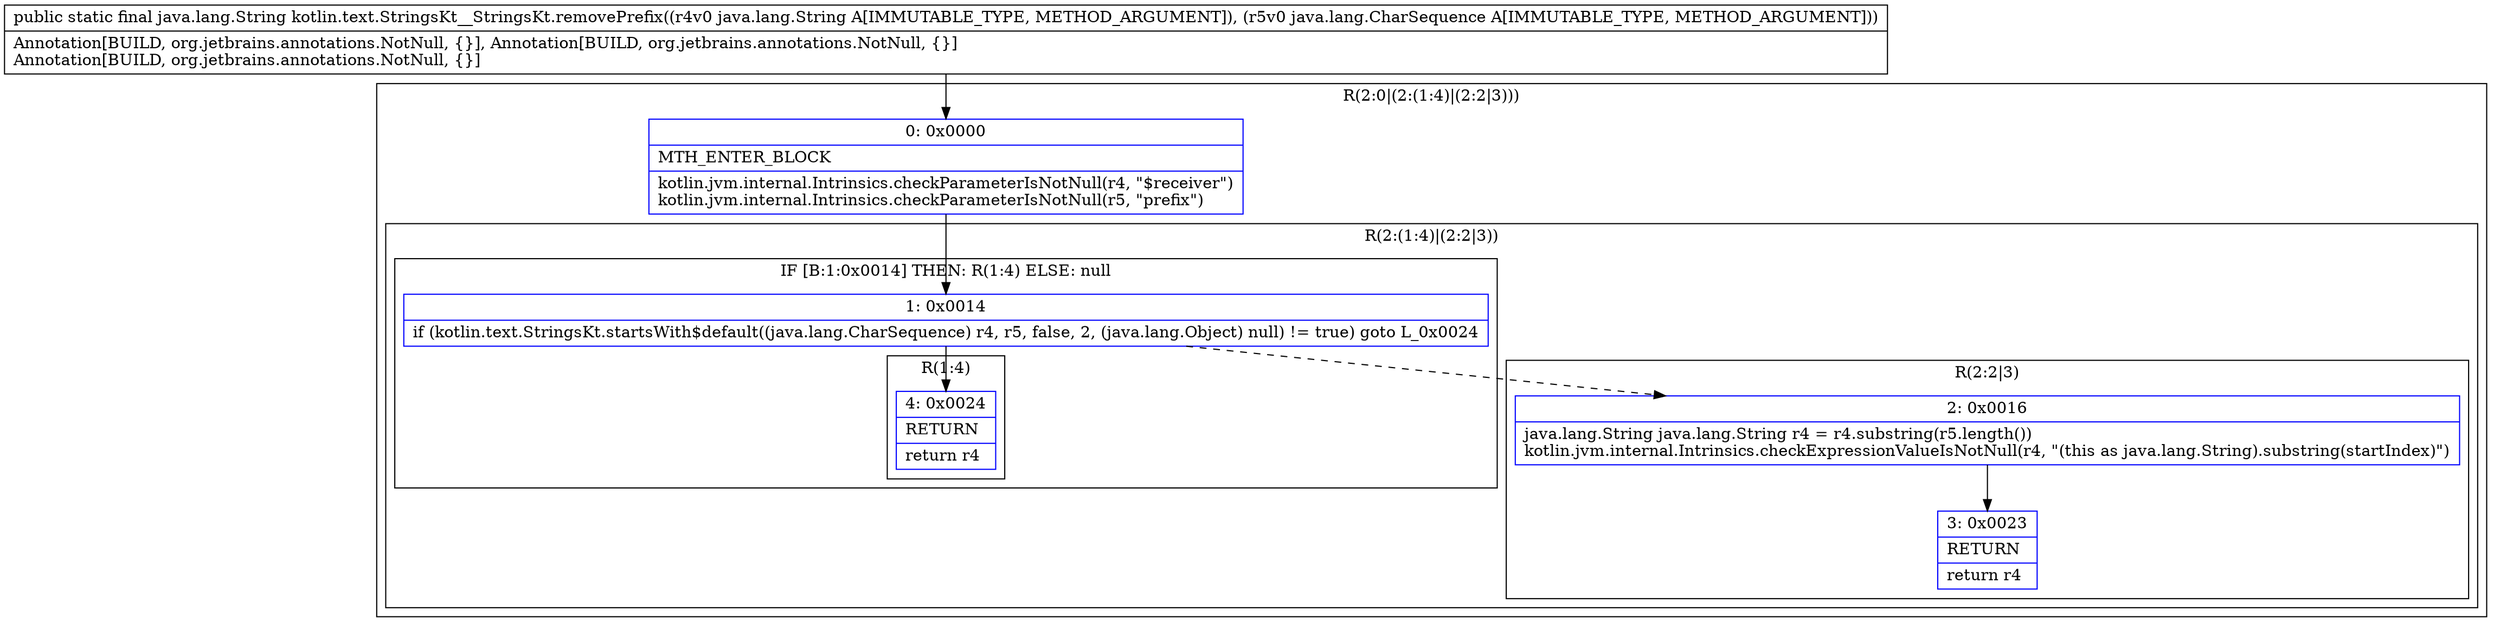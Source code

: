 digraph "CFG forkotlin.text.StringsKt__StringsKt.removePrefix(Ljava\/lang\/String;Ljava\/lang\/CharSequence;)Ljava\/lang\/String;" {
subgraph cluster_Region_893278407 {
label = "R(2:0|(2:(1:4)|(2:2|3)))";
node [shape=record,color=blue];
Node_0 [shape=record,label="{0\:\ 0x0000|MTH_ENTER_BLOCK\l|kotlin.jvm.internal.Intrinsics.checkParameterIsNotNull(r4, \"$receiver\")\lkotlin.jvm.internal.Intrinsics.checkParameterIsNotNull(r5, \"prefix\")\l}"];
subgraph cluster_Region_303358809 {
label = "R(2:(1:4)|(2:2|3))";
node [shape=record,color=blue];
subgraph cluster_IfRegion_264420605 {
label = "IF [B:1:0x0014] THEN: R(1:4) ELSE: null";
node [shape=record,color=blue];
Node_1 [shape=record,label="{1\:\ 0x0014|if (kotlin.text.StringsKt.startsWith$default((java.lang.CharSequence) r4, r5, false, 2, (java.lang.Object) null) != true) goto L_0x0024\l}"];
subgraph cluster_Region_1750386371 {
label = "R(1:4)";
node [shape=record,color=blue];
Node_4 [shape=record,label="{4\:\ 0x0024|RETURN\l|return r4\l}"];
}
}
subgraph cluster_Region_848192144 {
label = "R(2:2|3)";
node [shape=record,color=blue];
Node_2 [shape=record,label="{2\:\ 0x0016|java.lang.String java.lang.String r4 = r4.substring(r5.length())\lkotlin.jvm.internal.Intrinsics.checkExpressionValueIsNotNull(r4, \"(this as java.lang.String).substring(startIndex)\")\l}"];
Node_3 [shape=record,label="{3\:\ 0x0023|RETURN\l|return r4\l}"];
}
}
}
MethodNode[shape=record,label="{public static final java.lang.String kotlin.text.StringsKt__StringsKt.removePrefix((r4v0 java.lang.String A[IMMUTABLE_TYPE, METHOD_ARGUMENT]), (r5v0 java.lang.CharSequence A[IMMUTABLE_TYPE, METHOD_ARGUMENT]))  | Annotation[BUILD, org.jetbrains.annotations.NotNull, \{\}], Annotation[BUILD, org.jetbrains.annotations.NotNull, \{\}]\lAnnotation[BUILD, org.jetbrains.annotations.NotNull, \{\}]\l}"];
MethodNode -> Node_0;
Node_0 -> Node_1;
Node_1 -> Node_2[style=dashed];
Node_1 -> Node_4;
Node_2 -> Node_3;
}

